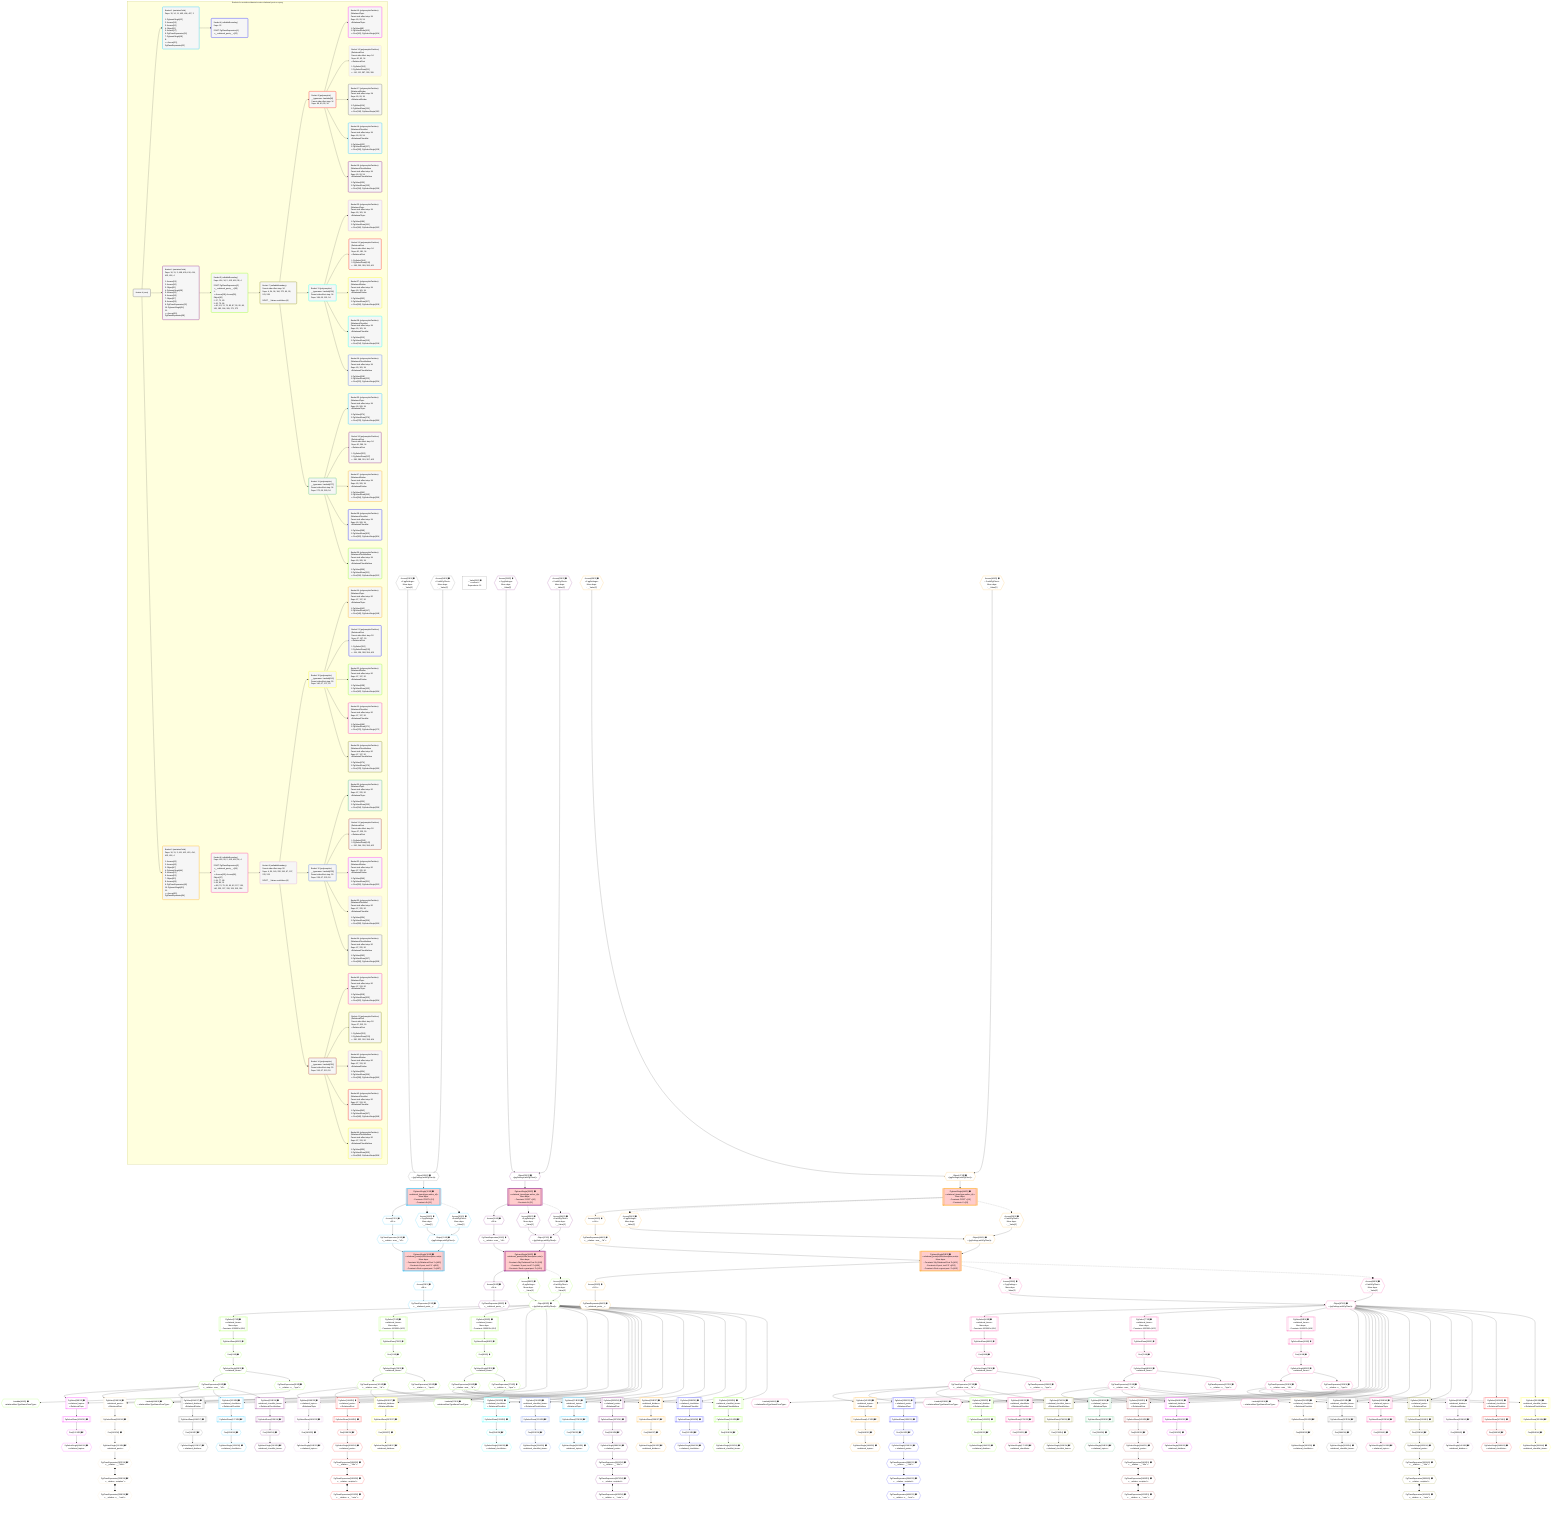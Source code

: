 %%{init: {'themeVariables': { 'fontSize': '12px'}}}%%
graph TD
    classDef path fill:#eee,stroke:#000,color:#000
    classDef plan fill:#fff,stroke-width:1px,color:#000
    classDef itemplan fill:#fff,stroke-width:2px,color:#000
    classDef unbatchedplan fill:#dff,stroke-width:1px,color:#000
    classDef sideeffectplan fill:#fcc,stroke-width:2px,color:#000
    classDef bucket fill:#f6f6f6,color:#000,stroke-width:2px,text-align:left

    subgraph "Buckets for mutations/basics/create-relational-post-no-query"
    Bucket0("Bucket 0 (root)"):::bucket
    Bucket1("Bucket 1 (mutationField)<br />Deps: 15, 10, 11, 405, 406, 407, 2<br /><br />1: PgInsertSingle[12]<br />2: Access[19]<br />3: Access[20]<br />4: Object[21]<br />5: Access[17]<br />6: PgClassExpression[16]<br />7: PgInsertSingle[18]<br />8: <br />ᐳ: Access[23], PgClassExpression[22]"):::bucket
    Bucket2("Bucket 2 (mutationField)<br />Deps: 10, 11, 2, 408, 409, 410, 414, 415, 416, 4<br /><br />1: Access[29]<br />2: Access[30]<br />3: Object[31]<br />4: PgInsertSingle[28]<br />5: Access[35]<br />6: Access[36]<br />7: Object[37]<br />8: Access[33]<br />9: PgClassExpression[32]<br />10: PgInsertSingle[34]<br />11: <br />ᐳ: Access[39], PgClassExpression[38]"):::bucket
    Bucket3("Bucket 3 (mutationField)<br />Deps: 10, 11, 2, 411, 412, 413, 414, 415, 416, 4<br /><br />1: Access[45]<br />2: Access[46]<br />3: Object[47]<br />4: PgInsertSingle[44]<br />5: Access[51]<br />6: Access[52]<br />7: Object[53]<br />8: Access[49]<br />9: PgClassExpression[48]<br />10: PgInsertSingle[50]<br />11: <br />ᐳ: Access[55], PgClassExpression[54]"):::bucket
    Bucket4("Bucket 4 (nullableBoundary)<br />Deps: 22<br /><br />ROOT PgClassExpression{1}ᐸ__relational_posts__ᐳ[22]"):::bucket
    Bucket5("Bucket 5 (nullableBoundary)<br />Deps: 414, 34, 2, 415, 416, 38, 4<br /><br />ROOT PgClassExpression{2}ᐸ__relational_posts__ᐳ[38]<br />1: <br />ᐳ: Access[58], Access[59], Object[60]<br />2: 57, 72, 83<br />3: 62, 75, 86<br />ᐳ: 61, 63, 74, 76, 85, 87, 93, 95, 96, 181, 183, 184, 269, 271, 272"):::bucket
    Bucket6("Bucket 6 (nullableBoundary)<br />Deps: 414, 50, 2, 415, 416, 54, 4<br /><br />ROOT PgClassExpression{3}ᐸ__relational_posts__ᐳ[54]<br />1: <br />ᐳ: Access[65], Access[66], Object[67]<br />2: 64, 77, 88<br />3: 69, 80, 91<br />ᐳ: 68, 70, 79, 81, 90, 92, 137, 139, 140, 225, 227, 228, 313, 315, 316"):::bucket
    Bucket7("Bucket 7 (nullableBoundary)<br />Parent side effect step: 34<br />Deps: 4, 34, 96, 184, 272, 60, 93, 181, 269<br /><br />ROOT __ValueᐸrootValueᐳ[4]"):::bucket
    Bucket8("Bucket 8 (nullableBoundary)<br />Parent side effect step: 50<br />Deps: 4, 50, 140, 228, 316, 67, 137, 225, 313<br /><br />ROOT __ValueᐸrootValueᐳ[4]"):::bucket
    Bucket9("Bucket 9 (polymorphic)<br />__typename: Lambda[96]<br />Parent side effect step: 34<br />Deps: 96, 60, 93, 34"):::bucket
    Bucket10("Bucket 10 (polymorphic)<br />__typename: Lambda[140]<br />Parent side effect step: 50<br />Deps: 140, 67, 137, 50"):::bucket
    Bucket11("Bucket 11 (polymorphic)<br />__typename: Lambda[184]<br />Parent side effect step: 34<br />Deps: 184, 60, 181, 34"):::bucket
    Bucket12("Bucket 12 (polymorphic)<br />__typename: Lambda[228]<br />Parent side effect step: 50<br />Deps: 228, 67, 225, 50"):::bucket
    Bucket13("Bucket 13 (polymorphic)<br />__typename: Lambda[272]<br />Parent side effect step: 34<br />Deps: 272, 60, 269, 34"):::bucket
    Bucket14("Bucket 14 (polymorphic)<br />__typename: Lambda[316]<br />Parent side effect step: 50<br />Deps: 316, 67, 313, 50"):::bucket
    Bucket15("Bucket 15 (polymorphicPartition)<br />|RelationalTopic<br />Parent side effect step: 34<br />Deps: 60, 93, 34<br />ᐳRelationalTopic<br /><br />1: PgSelect[98]<br />2: PgSelectRows[103]<br />ᐳ: First[102], PgSelectSingle[104]"):::bucket
    Bucket16("Bucket 16 (polymorphicPartition)<br />|RelationalPost<br />Parent side effect step: 34<br />Deps: 60, 93, 34<br />ᐳRelationalPost<br /><br />1: PgSelect[106]<br />2: PgSelectRows[111]<br />ᐳ: 110, 112, 387, 393, 399"):::bucket
    Bucket17("Bucket 17 (polymorphicPartition)<br />|RelationalDivider<br />Parent side effect step: 34<br />Deps: 60, 93, 34<br />ᐳRelationalDivider<br /><br />1: PgSelect[114]<br />2: PgSelectRows[119]<br />ᐳ: First[118], PgSelectSingle[120]"):::bucket
    Bucket18("Bucket 18 (polymorphicPartition)<br />|RelationalChecklist<br />Parent side effect step: 34<br />Deps: 60, 93, 34<br />ᐳRelationalChecklist<br /><br />1: PgSelect[122]<br />2: PgSelectRows[127]<br />ᐳ: First[126], PgSelectSingle[128]"):::bucket
    Bucket19("Bucket 19 (polymorphicPartition)<br />|RelationalChecklistItem<br />Parent side effect step: 34<br />Deps: 60, 93, 34<br />ᐳRelationalChecklistItem<br /><br />1: PgSelect[130]<br />2: PgSelectRows[135]<br />ᐳ: First[134], PgSelectSingle[136]"):::bucket
    Bucket20("Bucket 20 (polymorphicPartition)<br />|RelationalTopic<br />Parent side effect step: 50<br />Deps: 67, 137, 50<br />ᐳRelationalTopic<br /><br />1: PgSelect[142]<br />2: PgSelectRows[147]<br />ᐳ: First[146], PgSelectSingle[148]"):::bucket
    Bucket21("Bucket 21 (polymorphicPartition)<br />|RelationalPost<br />Parent side effect step: 50<br />Deps: 67, 137, 50<br />ᐳRelationalPost<br /><br />1: PgSelect[150]<br />2: PgSelectRows[155]<br />ᐳ: 154, 156, 388, 394, 400"):::bucket
    Bucket22("Bucket 22 (polymorphicPartition)<br />|RelationalDivider<br />Parent side effect step: 50<br />Deps: 67, 137, 50<br />ᐳRelationalDivider<br /><br />1: PgSelect[158]<br />2: PgSelectRows[163]<br />ᐳ: First[162], PgSelectSingle[164]"):::bucket
    Bucket23("Bucket 23 (polymorphicPartition)<br />|RelationalChecklist<br />Parent side effect step: 50<br />Deps: 67, 137, 50<br />ᐳRelationalChecklist<br /><br />1: PgSelect[166]<br />2: PgSelectRows[171]<br />ᐳ: First[170], PgSelectSingle[172]"):::bucket
    Bucket24("Bucket 24 (polymorphicPartition)<br />|RelationalChecklistItem<br />Parent side effect step: 50<br />Deps: 67, 137, 50<br />ᐳRelationalChecklistItem<br /><br />1: PgSelect[174]<br />2: PgSelectRows[179]<br />ᐳ: First[178], PgSelectSingle[180]"):::bucket
    Bucket25("Bucket 25 (polymorphicPartition)<br />|RelationalTopic<br />Parent side effect step: 34<br />Deps: 60, 181, 34<br />ᐳRelationalTopic<br /><br />1: PgSelect[186]<br />2: PgSelectRows[191]<br />ᐳ: First[190], PgSelectSingle[192]"):::bucket
    Bucket26("Bucket 26 (polymorphicPartition)<br />|RelationalPost<br />Parent side effect step: 34<br />Deps: 60, 181, 34<br />ᐳRelationalPost<br /><br />1: PgSelect[194]<br />2: PgSelectRows[199]<br />ᐳ: 198, 200, 389, 395, 401"):::bucket
    Bucket27("Bucket 27 (polymorphicPartition)<br />|RelationalDivider<br />Parent side effect step: 34<br />Deps: 60, 181, 34<br />ᐳRelationalDivider<br /><br />1: PgSelect[202]<br />2: PgSelectRows[207]<br />ᐳ: First[206], PgSelectSingle[208]"):::bucket
    Bucket28("Bucket 28 (polymorphicPartition)<br />|RelationalChecklist<br />Parent side effect step: 34<br />Deps: 60, 181, 34<br />ᐳRelationalChecklist<br /><br />1: PgSelect[210]<br />2: PgSelectRows[215]<br />ᐳ: First[214], PgSelectSingle[216]"):::bucket
    Bucket29("Bucket 29 (polymorphicPartition)<br />|RelationalChecklistItem<br />Parent side effect step: 34<br />Deps: 60, 181, 34<br />ᐳRelationalChecklistItem<br /><br />1: PgSelect[218]<br />2: PgSelectRows[223]<br />ᐳ: First[222], PgSelectSingle[224]"):::bucket
    Bucket30("Bucket 30 (polymorphicPartition)<br />|RelationalTopic<br />Parent side effect step: 50<br />Deps: 67, 225, 50<br />ᐳRelationalTopic<br /><br />1: PgSelect[230]<br />2: PgSelectRows[235]<br />ᐳ: First[234], PgSelectSingle[236]"):::bucket
    Bucket31("Bucket 31 (polymorphicPartition)<br />|RelationalPost<br />Parent side effect step: 50<br />Deps: 67, 225, 50<br />ᐳRelationalPost<br /><br />1: PgSelect[238]<br />2: PgSelectRows[243]<br />ᐳ: 242, 244, 390, 396, 402"):::bucket
    Bucket32("Bucket 32 (polymorphicPartition)<br />|RelationalDivider<br />Parent side effect step: 50<br />Deps: 67, 225, 50<br />ᐳRelationalDivider<br /><br />1: PgSelect[246]<br />2: PgSelectRows[251]<br />ᐳ: First[250], PgSelectSingle[252]"):::bucket
    Bucket33("Bucket 33 (polymorphicPartition)<br />|RelationalChecklist<br />Parent side effect step: 50<br />Deps: 67, 225, 50<br />ᐳRelationalChecklist<br /><br />1: PgSelect[254]<br />2: PgSelectRows[259]<br />ᐳ: First[258], PgSelectSingle[260]"):::bucket
    Bucket34("Bucket 34 (polymorphicPartition)<br />|RelationalChecklistItem<br />Parent side effect step: 50<br />Deps: 67, 225, 50<br />ᐳRelationalChecklistItem<br /><br />1: PgSelect[262]<br />2: PgSelectRows[267]<br />ᐳ: First[266], PgSelectSingle[268]"):::bucket
    Bucket35("Bucket 35 (polymorphicPartition)<br />|RelationalTopic<br />Parent side effect step: 34<br />Deps: 60, 269, 34<br />ᐳRelationalTopic<br /><br />1: PgSelect[274]<br />2: PgSelectRows[279]<br />ᐳ: First[278], PgSelectSingle[280]"):::bucket
    Bucket36("Bucket 36 (polymorphicPartition)<br />|RelationalPost<br />Parent side effect step: 34<br />Deps: 60, 269, 34<br />ᐳRelationalPost<br /><br />1: PgSelect[282]<br />2: PgSelectRows[287]<br />ᐳ: 286, 288, 391, 397, 403"):::bucket
    Bucket37("Bucket 37 (polymorphicPartition)<br />|RelationalDivider<br />Parent side effect step: 34<br />Deps: 60, 269, 34<br />ᐳRelationalDivider<br /><br />1: PgSelect[290]<br />2: PgSelectRows[295]<br />ᐳ: First[294], PgSelectSingle[296]"):::bucket
    Bucket38("Bucket 38 (polymorphicPartition)<br />|RelationalChecklist<br />Parent side effect step: 34<br />Deps: 60, 269, 34<br />ᐳRelationalChecklist<br /><br />1: PgSelect[298]<br />2: PgSelectRows[303]<br />ᐳ: First[302], PgSelectSingle[304]"):::bucket
    Bucket39("Bucket 39 (polymorphicPartition)<br />|RelationalChecklistItem<br />Parent side effect step: 34<br />Deps: 60, 269, 34<br />ᐳRelationalChecklistItem<br /><br />1: PgSelect[306]<br />2: PgSelectRows[311]<br />ᐳ: First[310], PgSelectSingle[312]"):::bucket
    Bucket40("Bucket 40 (polymorphicPartition)<br />|RelationalTopic<br />Parent side effect step: 50<br />Deps: 67, 313, 50<br />ᐳRelationalTopic<br /><br />1: PgSelect[318]<br />2: PgSelectRows[323]<br />ᐳ: First[322], PgSelectSingle[324]"):::bucket
    Bucket41("Bucket 41 (polymorphicPartition)<br />|RelationalPost<br />Parent side effect step: 50<br />Deps: 67, 313, 50<br />ᐳRelationalPost<br /><br />1: PgSelect[326]<br />2: PgSelectRows[331]<br />ᐳ: 330, 332, 392, 398, 404"):::bucket
    Bucket42("Bucket 42 (polymorphicPartition)<br />|RelationalDivider<br />Parent side effect step: 50<br />Deps: 67, 313, 50<br />ᐳRelationalDivider<br /><br />1: PgSelect[334]<br />2: PgSelectRows[339]<br />ᐳ: First[338], PgSelectSingle[340]"):::bucket
    Bucket43("Bucket 43 (polymorphicPartition)<br />|RelationalChecklist<br />Parent side effect step: 50<br />Deps: 67, 313, 50<br />ᐳRelationalChecklist<br /><br />1: PgSelect[342]<br />2: PgSelectRows[347]<br />ᐳ: First[346], PgSelectSingle[348]"):::bucket
    Bucket44("Bucket 44 (polymorphicPartition)<br />|RelationalChecklistItem<br />Parent side effect step: 50<br />Deps: 67, 313, 50<br />ᐳRelationalChecklistItem<br /><br />1: PgSelect[350]<br />2: PgSelectRows[355]<br />ᐳ: First[354], PgSelectSingle[356]"):::bucket
    end
    Bucket0 --> Bucket1 & Bucket2 & Bucket3
    Bucket1 --> Bucket4
    Bucket2 --> Bucket5
    Bucket3 --> Bucket6
    Bucket5 --> Bucket7
    Bucket6 --> Bucket8
    Bucket7 --> Bucket9 & Bucket11 & Bucket13
    Bucket8 --> Bucket10 & Bucket12 & Bucket14
    Bucket9 --> Bucket15 & Bucket16 & Bucket17 & Bucket18 & Bucket19
    Bucket10 --> Bucket20 & Bucket21 & Bucket22 & Bucket23 & Bucket24
    Bucket11 --> Bucket25 & Bucket26 & Bucket27 & Bucket28 & Bucket29
    Bucket12 --> Bucket30 & Bucket31 & Bucket32 & Bucket33 & Bucket34
    Bucket13 --> Bucket35 & Bucket36 & Bucket37 & Bucket38 & Bucket39
    Bucket14 --> Bucket40 & Bucket41 & Bucket42 & Bucket43 & Bucket44

    %% plan dependencies
    Object15{{"Object[15∈0] ➊<br />ᐸ{pgSettings,withPgClient}ᐳ"}}:::plan
    Access13{{"Access[13∈0] ➊<br />ᐸ2.pgSettingsᐳ<br />More deps:<br />- __Value[2]"}}:::plan
    Access14{{"Access[14∈0] ➊<br />ᐸ2.withPgClientᐳ<br />More deps:<br />- __Value[2]"}}:::plan
    Access13 & Access14 --> Object15
    __Value2["__Value[2∈0] ➊<br />ᐸcontextᐳ<br />Dependents: 16"]:::plan
    PgInsertSingle18[["PgInsertSingle[18∈1] ➊<br />ᐸrelational_posts(id,title,description,note)ᐳ<br />More deps:<br />- Constantᐸ'My Relational Post 1'ᐳ[405]<br />- Constantᐸ'A post, innit? 1'ᐳ[406]<br />- Constantᐸ'Such a great post. 1'ᐳ[407]"]]:::sideeffectplan
    Object21{{"Object[21∈1] ➊<br />ᐸ{pgSettings,withPgClient}ᐳ"}}:::plan
    PgClassExpression16{{"PgClassExpression[16∈1] ➊<br />ᐸ__relation...ems__.”id”ᐳ"}}:::plan
    Object21 & PgClassExpression16 --> PgInsertSingle18
    PgInsertSingle12[["PgInsertSingle[12∈1] ➊<br />ᐸrelational_items(type,author_id)ᐳ<br />More deps:<br />- Constantᐸ'POST'ᐳ[10]<br />- Constantᐸ2ᐳ[11]"]]:::sideeffectplan
    Object15 --> PgInsertSingle12
    Access19{{"Access[19∈1] ➊<br />ᐸ2.pgSettingsᐳ<br />More deps:<br />- __Value[2]"}}:::plan
    Access20{{"Access[20∈1] ➊<br />ᐸ2.withPgClientᐳ<br />More deps:<br />- __Value[2]"}}:::plan
    Access19 & Access20 --> Object21
    Access17{{"Access[17∈1] ➊<br />ᐸ12.tᐳ"}}:::plan
    Access17 --> PgClassExpression16
    PgInsertSingle12 --> Access17
    PgClassExpression22{{"PgClassExpression[22∈1] ➊<br />ᐸ__relational_posts__ᐳ"}}:::plan
    Access23{{"Access[23∈1] ➊<br />ᐸ18.tᐳ"}}:::plan
    Access23 --> PgClassExpression22
    PgInsertSingle18 --> Access23
    PgInsertSingle34[["PgInsertSingle[34∈2] ➊<br />ᐸrelational_posts(id,title,description,note)ᐳ<br />More deps:<br />- Constantᐸ'My Relational Post 2'ᐳ[408]<br />- Constantᐸ'A post, innit? 2'ᐳ[409]<br />- Constantᐸ'Such a great post. 2'ᐳ[410]"]]:::sideeffectplan
    Object37{{"Object[37∈2] ➊<br />ᐸ{pgSettings,withPgClient}ᐳ"}}:::plan
    PgClassExpression32{{"PgClassExpression[32∈2] ➊<br />ᐸ__relation...ems__.”id”ᐳ"}}:::plan
    Object37 & PgClassExpression32 --> PgInsertSingle34
    PgInsertSingle28[["PgInsertSingle[28∈2] ➊<br />ᐸrelational_items(type,author_id)ᐳ<br />More deps:<br />- Constantᐸ'POST'ᐳ[10]<br />- Constantᐸ2ᐳ[11]"]]:::sideeffectplan
    Object31{{"Object[31∈2] ➊<br />ᐸ{pgSettings,withPgClient}ᐳ"}}:::plan
    Object31 --> PgInsertSingle28
    Access29{{"Access[29∈2] ➊<br />ᐸ2.pgSettingsᐳ<br />More deps:<br />- __Value[2]"}}:::plan
    Access30{{"Access[30∈2] ➊<br />ᐸ2.withPgClientᐳ<br />More deps:<br />- __Value[2]"}}:::plan
    Access29 & Access30 --> Object31
    Access35{{"Access[35∈2] ➊<br />ᐸ2.pgSettingsᐳ<br />More deps:<br />- __Value[2]"}}:::plan
    Access36{{"Access[36∈2] ➊<br />ᐸ2.withPgClientᐳ<br />More deps:<br />- __Value[2]"}}:::plan
    Access35 & Access36 --> Object37
    Access33{{"Access[33∈2] ➊<br />ᐸ28.tᐳ"}}:::plan
    Access33 --> PgClassExpression32
    PgInsertSingle28 --> Access33
    PgClassExpression38{{"PgClassExpression[38∈2] ➊<br />ᐸ__relational_posts__ᐳ"}}:::plan
    Access39{{"Access[39∈2] ➊<br />ᐸ34.tᐳ"}}:::plan
    Access39 --> PgClassExpression38
    PgInsertSingle34 --> Access39
    PgInsertSingle50[["PgInsertSingle[50∈3] ➊<br />ᐸrelational_posts(id,title,description,note)ᐳ<br />More deps:<br />- Constantᐸ'My Relational Post 3'ᐳ[411]<br />- Constantᐸ'A post, innit? 3'ᐳ[412]<br />- Constantᐸ'Such a great post. 3'ᐳ[413]"]]:::sideeffectplan
    Object53{{"Object[53∈3] ➊<br />ᐸ{pgSettings,withPgClient}ᐳ"}}:::plan
    PgClassExpression48{{"PgClassExpression[48∈3] ➊<br />ᐸ__relation...ems__.”id”ᐳ"}}:::plan
    Object53 & PgClassExpression48 --> PgInsertSingle50
    PgInsertSingle44[["PgInsertSingle[44∈3] ➊<br />ᐸrelational_items(type,author_id)ᐳ<br />More deps:<br />- Constantᐸ'POST'ᐳ[10]<br />- Constantᐸ2ᐳ[11]"]]:::sideeffectplan
    Object47{{"Object[47∈3] ➊<br />ᐸ{pgSettings,withPgClient}ᐳ"}}:::plan
    Object47 --> PgInsertSingle44
    Access45{{"Access[45∈3] ➊<br />ᐸ2.pgSettingsᐳ<br />More deps:<br />- __Value[2]"}}:::plan
    Access46{{"Access[46∈3] ➊<br />ᐸ2.withPgClientᐳ<br />More deps:<br />- __Value[2]"}}:::plan
    Access45 & Access46 --> Object47
    Access51{{"Access[51∈3] ➊<br />ᐸ2.pgSettingsᐳ<br />More deps:<br />- __Value[2]"}}:::plan
    Access52{{"Access[52∈3] ➊<br />ᐸ2.withPgClientᐳ<br />More deps:<br />- __Value[2]"}}:::plan
    Access51 & Access52 --> Object53
    Access49{{"Access[49∈3] ➊<br />ᐸ44.tᐳ"}}:::plan
    Access49 --> PgClassExpression48
    PgInsertSingle44 --> Access49
    PgClassExpression54{{"PgClassExpression[54∈3] ➊<br />ᐸ__relational_posts__ᐳ"}}:::plan
    Access55{{"Access[55∈3] ➊<br />ᐸ50.tᐳ"}}:::plan
    Access55 --> PgClassExpression54
    PgInsertSingle50 --> Access55
    PgSelect57[["PgSelect[57∈5] ➊<br />ᐸrelational_itemsᐳ<br />More deps:<br />- Constantᐸ1000000ᐳ[414]"]]:::plan
    Object60{{"Object[60∈5] ➊<br />ᐸ{pgSettings,withPgClient}ᐳ"}}:::plan
    Object60 --> PgSelect57
    Access58{{"Access[58∈5] ➊<br />ᐸ2.pgSettingsᐳ<br />More deps:<br />- __Value[2]"}}:::plan
    Access59{{"Access[59∈5] ➊<br />ᐸ2.withPgClientᐳ<br />More deps:<br />- __Value[2]"}}:::plan
    Access58 & Access59 --> Object60
    PgSelect72[["PgSelect[72∈5] ➊<br />ᐸrelational_itemsᐳ<br />More deps:<br />- Constantᐸ1000001ᐳ[415]"]]:::plan
    Object60 --> PgSelect72
    PgSelect83[["PgSelect[83∈5] ➊<br />ᐸrelational_itemsᐳ<br />More deps:<br />- Constantᐸ1000002ᐳ[416]"]]:::plan
    Object60 --> PgSelect83
    First61{{"First[61∈5] ➊"}}:::plan
    PgSelectRows62[["PgSelectRows[62∈5] ➊"]]:::plan
    PgSelectRows62 --> First61
    PgSelect57 --> PgSelectRows62
    PgSelectSingle63{{"PgSelectSingle[63∈5] ➊<br />ᐸrelational_itemsᐳ"}}:::plan
    First61 --> PgSelectSingle63
    First74{{"First[74∈5] ➊"}}:::plan
    PgSelectRows75[["PgSelectRows[75∈5] ➊"]]:::plan
    PgSelectRows75 --> First74
    PgSelect72 --> PgSelectRows75
    PgSelectSingle76{{"PgSelectSingle[76∈5] ➊<br />ᐸrelational_itemsᐳ"}}:::plan
    First74 --> PgSelectSingle76
    First85{{"First[85∈5] ➊"}}:::plan
    PgSelectRows86[["PgSelectRows[86∈5] ➊"]]:::plan
    PgSelectRows86 --> First85
    PgSelect83 --> PgSelectRows86
    PgSelectSingle87{{"PgSelectSingle[87∈5] ➊<br />ᐸrelational_itemsᐳ"}}:::plan
    First85 --> PgSelectSingle87
    PgClassExpression93{{"PgClassExpression[93∈5] ➊<br />ᐸ__relation...ems__.”id”ᐳ"}}:::plan
    PgSelectSingle63 --> PgClassExpression93
    PgClassExpression95{{"PgClassExpression[95∈5] ➊<br />ᐸ__relation...s__.”type”ᐳ"}}:::plan
    PgSelectSingle63 --> PgClassExpression95
    Lambda96{{"Lambda[96∈5] ➊<br />ᐸrelationalItemTypeNameFromTypeᐳ"}}:::plan
    PgClassExpression95 --> Lambda96
    PgClassExpression181{{"PgClassExpression[181∈5] ➊<br />ᐸ__relation...ems__.”id”ᐳ"}}:::plan
    PgSelectSingle76 --> PgClassExpression181
    PgClassExpression183{{"PgClassExpression[183∈5] ➊<br />ᐸ__relation...s__.”type”ᐳ"}}:::plan
    PgSelectSingle76 --> PgClassExpression183
    Lambda184{{"Lambda[184∈5] ➊<br />ᐸrelationalItemTypeNameFromTypeᐳ"}}:::plan
    PgClassExpression183 --> Lambda184
    PgClassExpression269{{"PgClassExpression[269∈5] ➊<br />ᐸ__relation...ems__.”id”ᐳ"}}:::plan
    PgSelectSingle87 --> PgClassExpression269
    PgClassExpression271{{"PgClassExpression[271∈5] ➊<br />ᐸ__relation...s__.”type”ᐳ"}}:::plan
    PgSelectSingle87 --> PgClassExpression271
    Lambda272{{"Lambda[272∈5] ➊<br />ᐸrelationalItemTypeNameFromTypeᐳ"}}:::plan
    PgClassExpression271 --> Lambda272
    PgSelect64[["PgSelect[64∈6] ➊<br />ᐸrelational_itemsᐳ<br />More deps:<br />- Constantᐸ1000000ᐳ[414]"]]:::plan
    Object67{{"Object[67∈6] ➊<br />ᐸ{pgSettings,withPgClient}ᐳ"}}:::plan
    Object67 --> PgSelect64
    Access65{{"Access[65∈6] ➊<br />ᐸ2.pgSettingsᐳ<br />More deps:<br />- __Value[2]"}}:::plan
    Access66{{"Access[66∈6] ➊<br />ᐸ2.withPgClientᐳ<br />More deps:<br />- __Value[2]"}}:::plan
    Access65 & Access66 --> Object67
    PgSelect77[["PgSelect[77∈6] ➊<br />ᐸrelational_itemsᐳ<br />More deps:<br />- Constantᐸ1000001ᐳ[415]"]]:::plan
    Object67 --> PgSelect77
    PgSelect88[["PgSelect[88∈6] ➊<br />ᐸrelational_itemsᐳ<br />More deps:<br />- Constantᐸ1000002ᐳ[416]"]]:::plan
    Object67 --> PgSelect88
    First68{{"First[68∈6] ➊"}}:::plan
    PgSelectRows69[["PgSelectRows[69∈6] ➊"]]:::plan
    PgSelectRows69 --> First68
    PgSelect64 --> PgSelectRows69
    PgSelectSingle70{{"PgSelectSingle[70∈6] ➊<br />ᐸrelational_itemsᐳ"}}:::plan
    First68 --> PgSelectSingle70
    First79{{"First[79∈6] ➊"}}:::plan
    PgSelectRows80[["PgSelectRows[80∈6] ➊"]]:::plan
    PgSelectRows80 --> First79
    PgSelect77 --> PgSelectRows80
    PgSelectSingle81{{"PgSelectSingle[81∈6] ➊<br />ᐸrelational_itemsᐳ"}}:::plan
    First79 --> PgSelectSingle81
    First90{{"First[90∈6] ➊"}}:::plan
    PgSelectRows91[["PgSelectRows[91∈6] ➊"]]:::plan
    PgSelectRows91 --> First90
    PgSelect88 --> PgSelectRows91
    PgSelectSingle92{{"PgSelectSingle[92∈6] ➊<br />ᐸrelational_itemsᐳ"}}:::plan
    First90 --> PgSelectSingle92
    PgClassExpression137{{"PgClassExpression[137∈6] ➊<br />ᐸ__relation...ems__.”id”ᐳ"}}:::plan
    PgSelectSingle70 --> PgClassExpression137
    PgClassExpression139{{"PgClassExpression[139∈6] ➊<br />ᐸ__relation...s__.”type”ᐳ"}}:::plan
    PgSelectSingle70 --> PgClassExpression139
    Lambda140{{"Lambda[140∈6] ➊<br />ᐸrelationalItemTypeNameFromTypeᐳ"}}:::plan
    PgClassExpression139 --> Lambda140
    PgClassExpression225{{"PgClassExpression[225∈6] ➊<br />ᐸ__relation...ems__.”id”ᐳ"}}:::plan
    PgSelectSingle81 --> PgClassExpression225
    PgClassExpression227{{"PgClassExpression[227∈6] ➊<br />ᐸ__relation...s__.”type”ᐳ"}}:::plan
    PgSelectSingle81 --> PgClassExpression227
    Lambda228{{"Lambda[228∈6] ➊<br />ᐸrelationalItemTypeNameFromTypeᐳ"}}:::plan
    PgClassExpression227 --> Lambda228
    PgClassExpression313{{"PgClassExpression[313∈6] ➊<br />ᐸ__relation...ems__.”id”ᐳ"}}:::plan
    PgSelectSingle92 --> PgClassExpression313
    PgClassExpression315{{"PgClassExpression[315∈6] ➊<br />ᐸ__relation...s__.”type”ᐳ"}}:::plan
    PgSelectSingle92 --> PgClassExpression315
    Lambda316{{"Lambda[316∈6] ➊<br />ᐸrelationalItemTypeNameFromTypeᐳ"}}:::plan
    PgClassExpression315 --> Lambda316
    PgSelect98[["PgSelect[98∈15] ➊<br />ᐸrelational_topicsᐳ<br />ᐳRelationalTopic"]]:::plan
    Object60 & PgClassExpression93 --> PgSelect98
    First102{{"First[102∈15] ➊^"}}:::plan
    PgSelectRows103[["PgSelectRows[103∈15] ➊^"]]:::plan
    PgSelectRows103 --> First102
    PgSelect98 --> PgSelectRows103
    PgSelectSingle104{{"PgSelectSingle[104∈15] ➊^<br />ᐸrelational_topicsᐳ"}}:::plan
    First102 --> PgSelectSingle104
    PgSelect106[["PgSelect[106∈16] ➊<br />ᐸrelational_postsᐳ<br />ᐳRelationalPost"]]:::plan
    Object60 & PgClassExpression93 --> PgSelect106
    First110{{"First[110∈16] ➊^"}}:::plan
    PgSelectRows111[["PgSelectRows[111∈16] ➊^"]]:::plan
    PgSelectRows111 --> First110
    PgSelect106 --> PgSelectRows111
    PgSelectSingle112{{"PgSelectSingle[112∈16] ➊^<br />ᐸrelational_postsᐳ"}}:::plan
    First110 --> PgSelectSingle112
    PgClassExpression387{{"PgClassExpression[387∈16] ➊^<br />ᐸ__relation...__.”title”ᐳ"}}:::plan
    PgSelectSingle112 --> PgClassExpression387
    PgClassExpression393{{"PgClassExpression[393∈16] ➊^<br />ᐸ__relation...scription”ᐳ"}}:::plan
    PgClassExpression387 o--o PgClassExpression393
    PgClassExpression399{{"PgClassExpression[399∈16] ➊^<br />ᐸ__relation...s__.”note”ᐳ"}}:::plan
    PgClassExpression393 o--o PgClassExpression399
    PgSelect114[["PgSelect[114∈17] ➊<br />ᐸrelational_dividersᐳ<br />ᐳRelationalDivider"]]:::plan
    Object60 & PgClassExpression93 --> PgSelect114
    First118{{"First[118∈17] ➊^"}}:::plan
    PgSelectRows119[["PgSelectRows[119∈17] ➊^"]]:::plan
    PgSelectRows119 --> First118
    PgSelect114 --> PgSelectRows119
    PgSelectSingle120{{"PgSelectSingle[120∈17] ➊^<br />ᐸrelational_dividersᐳ"}}:::plan
    First118 --> PgSelectSingle120
    PgSelect122[["PgSelect[122∈18] ➊<br />ᐸrelational_checklistsᐳ<br />ᐳRelationalChecklist"]]:::plan
    Object60 & PgClassExpression93 --> PgSelect122
    First126{{"First[126∈18] ➊^"}}:::plan
    PgSelectRows127[["PgSelectRows[127∈18] ➊^"]]:::plan
    PgSelectRows127 --> First126
    PgSelect122 --> PgSelectRows127
    PgSelectSingle128{{"PgSelectSingle[128∈18] ➊^<br />ᐸrelational_checklistsᐳ"}}:::plan
    First126 --> PgSelectSingle128
    PgSelect130[["PgSelect[130∈19] ➊<br />ᐸrelational_checklist_itemsᐳ<br />ᐳRelationalChecklistItem"]]:::plan
    Object60 & PgClassExpression93 --> PgSelect130
    First134{{"First[134∈19] ➊^"}}:::plan
    PgSelectRows135[["PgSelectRows[135∈19] ➊^"]]:::plan
    PgSelectRows135 --> First134
    PgSelect130 --> PgSelectRows135
    PgSelectSingle136{{"PgSelectSingle[136∈19] ➊^<br />ᐸrelational_checklist_itemsᐳ"}}:::plan
    First134 --> PgSelectSingle136
    PgSelect142[["PgSelect[142∈20] ➊<br />ᐸrelational_topicsᐳ<br />ᐳRelationalTopic"]]:::plan
    Object67 & PgClassExpression137 --> PgSelect142
    First146{{"First[146∈20] ➊^"}}:::plan
    PgSelectRows147[["PgSelectRows[147∈20] ➊^"]]:::plan
    PgSelectRows147 --> First146
    PgSelect142 --> PgSelectRows147
    PgSelectSingle148{{"PgSelectSingle[148∈20] ➊^<br />ᐸrelational_topicsᐳ"}}:::plan
    First146 --> PgSelectSingle148
    PgSelect150[["PgSelect[150∈21] ➊<br />ᐸrelational_postsᐳ<br />ᐳRelationalPost"]]:::plan
    Object67 & PgClassExpression137 --> PgSelect150
    First154{{"First[154∈21] ➊^"}}:::plan
    PgSelectRows155[["PgSelectRows[155∈21] ➊^"]]:::plan
    PgSelectRows155 --> First154
    PgSelect150 --> PgSelectRows155
    PgSelectSingle156{{"PgSelectSingle[156∈21] ➊^<br />ᐸrelational_postsᐳ"}}:::plan
    First154 --> PgSelectSingle156
    PgClassExpression388{{"PgClassExpression[388∈21] ➊^<br />ᐸ__relation...__.”title”ᐳ"}}:::plan
    PgSelectSingle156 --> PgClassExpression388
    PgClassExpression394{{"PgClassExpression[394∈21] ➊^<br />ᐸ__relation...scription”ᐳ"}}:::plan
    PgClassExpression388 o--o PgClassExpression394
    PgClassExpression400{{"PgClassExpression[400∈21] ➊^<br />ᐸ__relation...s__.”note”ᐳ"}}:::plan
    PgClassExpression394 o--o PgClassExpression400
    PgSelect158[["PgSelect[158∈22] ➊<br />ᐸrelational_dividersᐳ<br />ᐳRelationalDivider"]]:::plan
    Object67 & PgClassExpression137 --> PgSelect158
    First162{{"First[162∈22] ➊^"}}:::plan
    PgSelectRows163[["PgSelectRows[163∈22] ➊^"]]:::plan
    PgSelectRows163 --> First162
    PgSelect158 --> PgSelectRows163
    PgSelectSingle164{{"PgSelectSingle[164∈22] ➊^<br />ᐸrelational_dividersᐳ"}}:::plan
    First162 --> PgSelectSingle164
    PgSelect166[["PgSelect[166∈23] ➊<br />ᐸrelational_checklistsᐳ<br />ᐳRelationalChecklist"]]:::plan
    Object67 & PgClassExpression137 --> PgSelect166
    First170{{"First[170∈23] ➊^"}}:::plan
    PgSelectRows171[["PgSelectRows[171∈23] ➊^"]]:::plan
    PgSelectRows171 --> First170
    PgSelect166 --> PgSelectRows171
    PgSelectSingle172{{"PgSelectSingle[172∈23] ➊^<br />ᐸrelational_checklistsᐳ"}}:::plan
    First170 --> PgSelectSingle172
    PgSelect174[["PgSelect[174∈24] ➊<br />ᐸrelational_checklist_itemsᐳ<br />ᐳRelationalChecklistItem"]]:::plan
    Object67 & PgClassExpression137 --> PgSelect174
    First178{{"First[178∈24] ➊^"}}:::plan
    PgSelectRows179[["PgSelectRows[179∈24] ➊^"]]:::plan
    PgSelectRows179 --> First178
    PgSelect174 --> PgSelectRows179
    PgSelectSingle180{{"PgSelectSingle[180∈24] ➊^<br />ᐸrelational_checklist_itemsᐳ"}}:::plan
    First178 --> PgSelectSingle180
    PgSelect186[["PgSelect[186∈25] ➊<br />ᐸrelational_topicsᐳ<br />ᐳRelationalTopic"]]:::plan
    Object60 & PgClassExpression181 --> PgSelect186
    First190{{"First[190∈25] ➊^"}}:::plan
    PgSelectRows191[["PgSelectRows[191∈25] ➊^"]]:::plan
    PgSelectRows191 --> First190
    PgSelect186 --> PgSelectRows191
    PgSelectSingle192{{"PgSelectSingle[192∈25] ➊^<br />ᐸrelational_topicsᐳ"}}:::plan
    First190 --> PgSelectSingle192
    PgSelect194[["PgSelect[194∈26] ➊<br />ᐸrelational_postsᐳ<br />ᐳRelationalPost"]]:::plan
    Object60 & PgClassExpression181 --> PgSelect194
    First198{{"First[198∈26] ➊^"}}:::plan
    PgSelectRows199[["PgSelectRows[199∈26] ➊^"]]:::plan
    PgSelectRows199 --> First198
    PgSelect194 --> PgSelectRows199
    PgSelectSingle200{{"PgSelectSingle[200∈26] ➊^<br />ᐸrelational_postsᐳ"}}:::plan
    First198 --> PgSelectSingle200
    PgClassExpression389{{"PgClassExpression[389∈26] ➊^<br />ᐸ__relation...__.”title”ᐳ"}}:::plan
    PgSelectSingle200 --> PgClassExpression389
    PgClassExpression395{{"PgClassExpression[395∈26] ➊^<br />ᐸ__relation...scription”ᐳ"}}:::plan
    PgClassExpression389 o--o PgClassExpression395
    PgClassExpression401{{"PgClassExpression[401∈26] ➊^<br />ᐸ__relation...s__.”note”ᐳ"}}:::plan
    PgClassExpression395 o--o PgClassExpression401
    PgSelect202[["PgSelect[202∈27] ➊<br />ᐸrelational_dividersᐳ<br />ᐳRelationalDivider"]]:::plan
    Object60 & PgClassExpression181 --> PgSelect202
    First206{{"First[206∈27] ➊^"}}:::plan
    PgSelectRows207[["PgSelectRows[207∈27] ➊^"]]:::plan
    PgSelectRows207 --> First206
    PgSelect202 --> PgSelectRows207
    PgSelectSingle208{{"PgSelectSingle[208∈27] ➊^<br />ᐸrelational_dividersᐳ"}}:::plan
    First206 --> PgSelectSingle208
    PgSelect210[["PgSelect[210∈28] ➊<br />ᐸrelational_checklistsᐳ<br />ᐳRelationalChecklist"]]:::plan
    Object60 & PgClassExpression181 --> PgSelect210
    First214{{"First[214∈28] ➊^"}}:::plan
    PgSelectRows215[["PgSelectRows[215∈28] ➊^"]]:::plan
    PgSelectRows215 --> First214
    PgSelect210 --> PgSelectRows215
    PgSelectSingle216{{"PgSelectSingle[216∈28] ➊^<br />ᐸrelational_checklistsᐳ"}}:::plan
    First214 --> PgSelectSingle216
    PgSelect218[["PgSelect[218∈29] ➊<br />ᐸrelational_checklist_itemsᐳ<br />ᐳRelationalChecklistItem"]]:::plan
    Object60 & PgClassExpression181 --> PgSelect218
    First222{{"First[222∈29] ➊^"}}:::plan
    PgSelectRows223[["PgSelectRows[223∈29] ➊^"]]:::plan
    PgSelectRows223 --> First222
    PgSelect218 --> PgSelectRows223
    PgSelectSingle224{{"PgSelectSingle[224∈29] ➊^<br />ᐸrelational_checklist_itemsᐳ"}}:::plan
    First222 --> PgSelectSingle224
    PgSelect230[["PgSelect[230∈30] ➊<br />ᐸrelational_topicsᐳ<br />ᐳRelationalTopic"]]:::plan
    Object67 & PgClassExpression225 --> PgSelect230
    First234{{"First[234∈30] ➊^"}}:::plan
    PgSelectRows235[["PgSelectRows[235∈30] ➊^"]]:::plan
    PgSelectRows235 --> First234
    PgSelect230 --> PgSelectRows235
    PgSelectSingle236{{"PgSelectSingle[236∈30] ➊^<br />ᐸrelational_topicsᐳ"}}:::plan
    First234 --> PgSelectSingle236
    PgSelect238[["PgSelect[238∈31] ➊<br />ᐸrelational_postsᐳ<br />ᐳRelationalPost"]]:::plan
    Object67 & PgClassExpression225 --> PgSelect238
    First242{{"First[242∈31] ➊^"}}:::plan
    PgSelectRows243[["PgSelectRows[243∈31] ➊^"]]:::plan
    PgSelectRows243 --> First242
    PgSelect238 --> PgSelectRows243
    PgSelectSingle244{{"PgSelectSingle[244∈31] ➊^<br />ᐸrelational_postsᐳ"}}:::plan
    First242 --> PgSelectSingle244
    PgClassExpression390{{"PgClassExpression[390∈31] ➊^<br />ᐸ__relation...__.”title”ᐳ"}}:::plan
    PgSelectSingle244 --> PgClassExpression390
    PgClassExpression396{{"PgClassExpression[396∈31] ➊^<br />ᐸ__relation...scription”ᐳ"}}:::plan
    PgClassExpression390 o--o PgClassExpression396
    PgClassExpression402{{"PgClassExpression[402∈31] ➊^<br />ᐸ__relation...s__.”note”ᐳ"}}:::plan
    PgClassExpression396 o--o PgClassExpression402
    PgSelect246[["PgSelect[246∈32] ➊<br />ᐸrelational_dividersᐳ<br />ᐳRelationalDivider"]]:::plan
    Object67 & PgClassExpression225 --> PgSelect246
    First250{{"First[250∈32] ➊^"}}:::plan
    PgSelectRows251[["PgSelectRows[251∈32] ➊^"]]:::plan
    PgSelectRows251 --> First250
    PgSelect246 --> PgSelectRows251
    PgSelectSingle252{{"PgSelectSingle[252∈32] ➊^<br />ᐸrelational_dividersᐳ"}}:::plan
    First250 --> PgSelectSingle252
    PgSelect254[["PgSelect[254∈33] ➊<br />ᐸrelational_checklistsᐳ<br />ᐳRelationalChecklist"]]:::plan
    Object67 & PgClassExpression225 --> PgSelect254
    First258{{"First[258∈33] ➊^"}}:::plan
    PgSelectRows259[["PgSelectRows[259∈33] ➊^"]]:::plan
    PgSelectRows259 --> First258
    PgSelect254 --> PgSelectRows259
    PgSelectSingle260{{"PgSelectSingle[260∈33] ➊^<br />ᐸrelational_checklistsᐳ"}}:::plan
    First258 --> PgSelectSingle260
    PgSelect262[["PgSelect[262∈34] ➊<br />ᐸrelational_checklist_itemsᐳ<br />ᐳRelationalChecklistItem"]]:::plan
    Object67 & PgClassExpression225 --> PgSelect262
    First266{{"First[266∈34] ➊^"}}:::plan
    PgSelectRows267[["PgSelectRows[267∈34] ➊^"]]:::plan
    PgSelectRows267 --> First266
    PgSelect262 --> PgSelectRows267
    PgSelectSingle268{{"PgSelectSingle[268∈34] ➊^<br />ᐸrelational_checklist_itemsᐳ"}}:::plan
    First266 --> PgSelectSingle268
    PgSelect274[["PgSelect[274∈35] ➊<br />ᐸrelational_topicsᐳ<br />ᐳRelationalTopic"]]:::plan
    Object60 & PgClassExpression269 --> PgSelect274
    First278{{"First[278∈35] ➊^"}}:::plan
    PgSelectRows279[["PgSelectRows[279∈35] ➊^"]]:::plan
    PgSelectRows279 --> First278
    PgSelect274 --> PgSelectRows279
    PgSelectSingle280{{"PgSelectSingle[280∈35] ➊^<br />ᐸrelational_topicsᐳ"}}:::plan
    First278 --> PgSelectSingle280
    PgSelect282[["PgSelect[282∈36] ➊<br />ᐸrelational_postsᐳ<br />ᐳRelationalPost"]]:::plan
    Object60 & PgClassExpression269 --> PgSelect282
    First286{{"First[286∈36] ➊^"}}:::plan
    PgSelectRows287[["PgSelectRows[287∈36] ➊^"]]:::plan
    PgSelectRows287 --> First286
    PgSelect282 --> PgSelectRows287
    PgSelectSingle288{{"PgSelectSingle[288∈36] ➊^<br />ᐸrelational_postsᐳ"}}:::plan
    First286 --> PgSelectSingle288
    PgClassExpression391{{"PgClassExpression[391∈36] ➊^<br />ᐸ__relation...__.”title”ᐳ"}}:::plan
    PgSelectSingle288 --> PgClassExpression391
    PgClassExpression397{{"PgClassExpression[397∈36] ➊^<br />ᐸ__relation...scription”ᐳ"}}:::plan
    PgClassExpression391 o--o PgClassExpression397
    PgClassExpression403{{"PgClassExpression[403∈36] ➊^<br />ᐸ__relation...s__.”note”ᐳ"}}:::plan
    PgClassExpression397 o--o PgClassExpression403
    PgSelect290[["PgSelect[290∈37] ➊<br />ᐸrelational_dividersᐳ<br />ᐳRelationalDivider"]]:::plan
    Object60 & PgClassExpression269 --> PgSelect290
    First294{{"First[294∈37] ➊^"}}:::plan
    PgSelectRows295[["PgSelectRows[295∈37] ➊^"]]:::plan
    PgSelectRows295 --> First294
    PgSelect290 --> PgSelectRows295
    PgSelectSingle296{{"PgSelectSingle[296∈37] ➊^<br />ᐸrelational_dividersᐳ"}}:::plan
    First294 --> PgSelectSingle296
    PgSelect298[["PgSelect[298∈38] ➊<br />ᐸrelational_checklistsᐳ<br />ᐳRelationalChecklist"]]:::plan
    Object60 & PgClassExpression269 --> PgSelect298
    First302{{"First[302∈38] ➊^"}}:::plan
    PgSelectRows303[["PgSelectRows[303∈38] ➊^"]]:::plan
    PgSelectRows303 --> First302
    PgSelect298 --> PgSelectRows303
    PgSelectSingle304{{"PgSelectSingle[304∈38] ➊^<br />ᐸrelational_checklistsᐳ"}}:::plan
    First302 --> PgSelectSingle304
    PgSelect306[["PgSelect[306∈39] ➊<br />ᐸrelational_checklist_itemsᐳ<br />ᐳRelationalChecklistItem"]]:::plan
    Object60 & PgClassExpression269 --> PgSelect306
    First310{{"First[310∈39] ➊^"}}:::plan
    PgSelectRows311[["PgSelectRows[311∈39] ➊^"]]:::plan
    PgSelectRows311 --> First310
    PgSelect306 --> PgSelectRows311
    PgSelectSingle312{{"PgSelectSingle[312∈39] ➊^<br />ᐸrelational_checklist_itemsᐳ"}}:::plan
    First310 --> PgSelectSingle312
    PgSelect318[["PgSelect[318∈40] ➊<br />ᐸrelational_topicsᐳ<br />ᐳRelationalTopic"]]:::plan
    Object67 & PgClassExpression313 --> PgSelect318
    First322{{"First[322∈40] ➊^"}}:::plan
    PgSelectRows323[["PgSelectRows[323∈40] ➊^"]]:::plan
    PgSelectRows323 --> First322
    PgSelect318 --> PgSelectRows323
    PgSelectSingle324{{"PgSelectSingle[324∈40] ➊^<br />ᐸrelational_topicsᐳ"}}:::plan
    First322 --> PgSelectSingle324
    PgSelect326[["PgSelect[326∈41] ➊<br />ᐸrelational_postsᐳ<br />ᐳRelationalPost"]]:::plan
    Object67 & PgClassExpression313 --> PgSelect326
    First330{{"First[330∈41] ➊^"}}:::plan
    PgSelectRows331[["PgSelectRows[331∈41] ➊^"]]:::plan
    PgSelectRows331 --> First330
    PgSelect326 --> PgSelectRows331
    PgSelectSingle332{{"PgSelectSingle[332∈41] ➊^<br />ᐸrelational_postsᐳ"}}:::plan
    First330 --> PgSelectSingle332
    PgClassExpression392{{"PgClassExpression[392∈41] ➊^<br />ᐸ__relation...__.”title”ᐳ"}}:::plan
    PgSelectSingle332 --> PgClassExpression392
    PgClassExpression398{{"PgClassExpression[398∈41] ➊^<br />ᐸ__relation...scription”ᐳ"}}:::plan
    PgClassExpression392 o--o PgClassExpression398
    PgClassExpression404{{"PgClassExpression[404∈41] ➊^<br />ᐸ__relation...s__.”note”ᐳ"}}:::plan
    PgClassExpression398 o--o PgClassExpression404
    PgSelect334[["PgSelect[334∈42] ➊<br />ᐸrelational_dividersᐳ<br />ᐳRelationalDivider"]]:::plan
    Object67 & PgClassExpression313 --> PgSelect334
    First338{{"First[338∈42] ➊^"}}:::plan
    PgSelectRows339[["PgSelectRows[339∈42] ➊^"]]:::plan
    PgSelectRows339 --> First338
    PgSelect334 --> PgSelectRows339
    PgSelectSingle340{{"PgSelectSingle[340∈42] ➊^<br />ᐸrelational_dividersᐳ"}}:::plan
    First338 --> PgSelectSingle340
    PgSelect342[["PgSelect[342∈43] ➊<br />ᐸrelational_checklistsᐳ<br />ᐳRelationalChecklist"]]:::plan
    Object67 & PgClassExpression313 --> PgSelect342
    First346{{"First[346∈43] ➊^"}}:::plan
    PgSelectRows347[["PgSelectRows[347∈43] ➊^"]]:::plan
    PgSelectRows347 --> First346
    PgSelect342 --> PgSelectRows347
    PgSelectSingle348{{"PgSelectSingle[348∈43] ➊^<br />ᐸrelational_checklistsᐳ"}}:::plan
    First346 --> PgSelectSingle348
    PgSelect350[["PgSelect[350∈44] ➊<br />ᐸrelational_checklist_itemsᐳ<br />ᐳRelationalChecklistItem"]]:::plan
    Object67 & PgClassExpression313 --> PgSelect350
    First354{{"First[354∈44] ➊^"}}:::plan
    PgSelectRows355[["PgSelectRows[355∈44] ➊^"]]:::plan
    PgSelectRows355 --> First354
    PgSelect350 --> PgSelectRows355
    PgSelectSingle356{{"PgSelectSingle[356∈44] ➊^<br />ᐸrelational_checklist_itemsᐳ"}}:::plan
    First354 --> PgSelectSingle356

    %% define steps
    classDef bucket0 stroke:#696969
    class Bucket0,__Value2,Access13,Access14,Object15 bucket0
    classDef bucket1 stroke:#00bfff
    class Bucket1,PgInsertSingle12,PgClassExpression16,Access17,PgInsertSingle18,Access19,Access20,Object21,PgClassExpression22,Access23 bucket1
    classDef bucket2 stroke:#7f007f
    class Bucket2,PgInsertSingle28,Access29,Access30,Object31,PgClassExpression32,Access33,PgInsertSingle34,Access35,Access36,Object37,PgClassExpression38,Access39 bucket2
    classDef bucket3 stroke:#ffa500
    class Bucket3,PgInsertSingle44,Access45,Access46,Object47,PgClassExpression48,Access49,PgInsertSingle50,Access51,Access52,Object53,PgClassExpression54,Access55 bucket3
    classDef bucket4 stroke:#0000ff
    class Bucket4 bucket4
    classDef bucket5 stroke:#7fff00
    class Bucket5,PgSelect57,Access58,Access59,Object60,First61,PgSelectRows62,PgSelectSingle63,PgSelect72,First74,PgSelectRows75,PgSelectSingle76,PgSelect83,First85,PgSelectRows86,PgSelectSingle87,PgClassExpression93,PgClassExpression95,Lambda96,PgClassExpression181,PgClassExpression183,Lambda184,PgClassExpression269,PgClassExpression271,Lambda272 bucket5
    classDef bucket6 stroke:#ff1493
    class Bucket6,PgSelect64,Access65,Access66,Object67,First68,PgSelectRows69,PgSelectSingle70,PgSelect77,First79,PgSelectRows80,PgSelectSingle81,PgSelect88,First90,PgSelectRows91,PgSelectSingle92,PgClassExpression137,PgClassExpression139,Lambda140,PgClassExpression225,PgClassExpression227,Lambda228,PgClassExpression313,PgClassExpression315,Lambda316 bucket6
    classDef bucket7 stroke:#808000
    class Bucket7 bucket7
    classDef bucket8 stroke:#dda0dd
    class Bucket8 bucket8
    classDef bucket9 stroke:#ff0000
    class Bucket9 bucket9
    classDef bucket10 stroke:#ffff00
    class Bucket10 bucket10
    classDef bucket11 stroke:#00ffff
    class Bucket11 bucket11
    classDef bucket12 stroke:#4169e1
    class Bucket12 bucket12
    classDef bucket13 stroke:#3cb371
    class Bucket13 bucket13
    classDef bucket14 stroke:#a52a2a
    class Bucket14 bucket14
    classDef bucket15 stroke:#ff00ff
    class Bucket15,PgSelect98,First102,PgSelectRows103,PgSelectSingle104 bucket15
    classDef bucket16 stroke:#f5deb3
    class Bucket16,PgSelect106,First110,PgSelectRows111,PgSelectSingle112,PgClassExpression387,PgClassExpression393,PgClassExpression399 bucket16
    classDef bucket17 stroke:#696969
    class Bucket17,PgSelect114,First118,PgSelectRows119,PgSelectSingle120 bucket17
    classDef bucket18 stroke:#00bfff
    class Bucket18,PgSelect122,First126,PgSelectRows127,PgSelectSingle128 bucket18
    classDef bucket19 stroke:#7f007f
    class Bucket19,PgSelect130,First134,PgSelectRows135,PgSelectSingle136 bucket19
    classDef bucket20 stroke:#ffa500
    class Bucket20,PgSelect142,First146,PgSelectRows147,PgSelectSingle148 bucket20
    classDef bucket21 stroke:#0000ff
    class Bucket21,PgSelect150,First154,PgSelectRows155,PgSelectSingle156,PgClassExpression388,PgClassExpression394,PgClassExpression400 bucket21
    classDef bucket22 stroke:#7fff00
    class Bucket22,PgSelect158,First162,PgSelectRows163,PgSelectSingle164 bucket22
    classDef bucket23 stroke:#ff1493
    class Bucket23,PgSelect166,First170,PgSelectRows171,PgSelectSingle172 bucket23
    classDef bucket24 stroke:#808000
    class Bucket24,PgSelect174,First178,PgSelectRows179,PgSelectSingle180 bucket24
    classDef bucket25 stroke:#dda0dd
    class Bucket25,PgSelect186,First190,PgSelectRows191,PgSelectSingle192 bucket25
    classDef bucket26 stroke:#ff0000
    class Bucket26,PgSelect194,First198,PgSelectRows199,PgSelectSingle200,PgClassExpression389,PgClassExpression395,PgClassExpression401 bucket26
    classDef bucket27 stroke:#ffff00
    class Bucket27,PgSelect202,First206,PgSelectRows207,PgSelectSingle208 bucket27
    classDef bucket28 stroke:#00ffff
    class Bucket28,PgSelect210,First214,PgSelectRows215,PgSelectSingle216 bucket28
    classDef bucket29 stroke:#4169e1
    class Bucket29,PgSelect218,First222,PgSelectRows223,PgSelectSingle224 bucket29
    classDef bucket30 stroke:#3cb371
    class Bucket30,PgSelect230,First234,PgSelectRows235,PgSelectSingle236 bucket30
    classDef bucket31 stroke:#a52a2a
    class Bucket31,PgSelect238,First242,PgSelectRows243,PgSelectSingle244,PgClassExpression390,PgClassExpression396,PgClassExpression402 bucket31
    classDef bucket32 stroke:#ff00ff
    class Bucket32,PgSelect246,First250,PgSelectRows251,PgSelectSingle252 bucket32
    classDef bucket33 stroke:#f5deb3
    class Bucket33,PgSelect254,First258,PgSelectRows259,PgSelectSingle260 bucket33
    classDef bucket34 stroke:#696969
    class Bucket34,PgSelect262,First266,PgSelectRows267,PgSelectSingle268 bucket34
    classDef bucket35 stroke:#00bfff
    class Bucket35,PgSelect274,First278,PgSelectRows279,PgSelectSingle280 bucket35
    classDef bucket36 stroke:#7f007f
    class Bucket36,PgSelect282,First286,PgSelectRows287,PgSelectSingle288,PgClassExpression391,PgClassExpression397,PgClassExpression403 bucket36
    classDef bucket37 stroke:#ffa500
    class Bucket37,PgSelect290,First294,PgSelectRows295,PgSelectSingle296 bucket37
    classDef bucket38 stroke:#0000ff
    class Bucket38,PgSelect298,First302,PgSelectRows303,PgSelectSingle304 bucket38
    classDef bucket39 stroke:#7fff00
    class Bucket39,PgSelect306,First310,PgSelectRows311,PgSelectSingle312 bucket39
    classDef bucket40 stroke:#ff1493
    class Bucket40,PgSelect318,First322,PgSelectRows323,PgSelectSingle324 bucket40
    classDef bucket41 stroke:#808000
    class Bucket41,PgSelect326,First330,PgSelectRows331,PgSelectSingle332,PgClassExpression392,PgClassExpression398,PgClassExpression404 bucket41
    classDef bucket42 stroke:#dda0dd
    class Bucket42,PgSelect334,First338,PgSelectRows339,PgSelectSingle340 bucket42
    classDef bucket43 stroke:#ff0000
    class Bucket43,PgSelect342,First346,PgSelectRows347,PgSelectSingle348 bucket43
    classDef bucket44 stroke:#ffff00
    class Bucket44,PgSelect350,First354,PgSelectRows355,PgSelectSingle356 bucket44

    %% implicit side effects
    PgInsertSingle12 -.-o Access19
    PgInsertSingle12 -.-o Access20
    PgInsertSingle28 -.-o Access35
    PgInsertSingle28 -.-o Access36
    PgInsertSingle44 -.-o Access51
    PgInsertSingle44 -.-o Access52
    PgInsertSingle34 -.-o Access58
    PgInsertSingle34 -.-o Access59
    PgInsertSingle50 -.-o Access65
    PgInsertSingle50 -.-o Access66